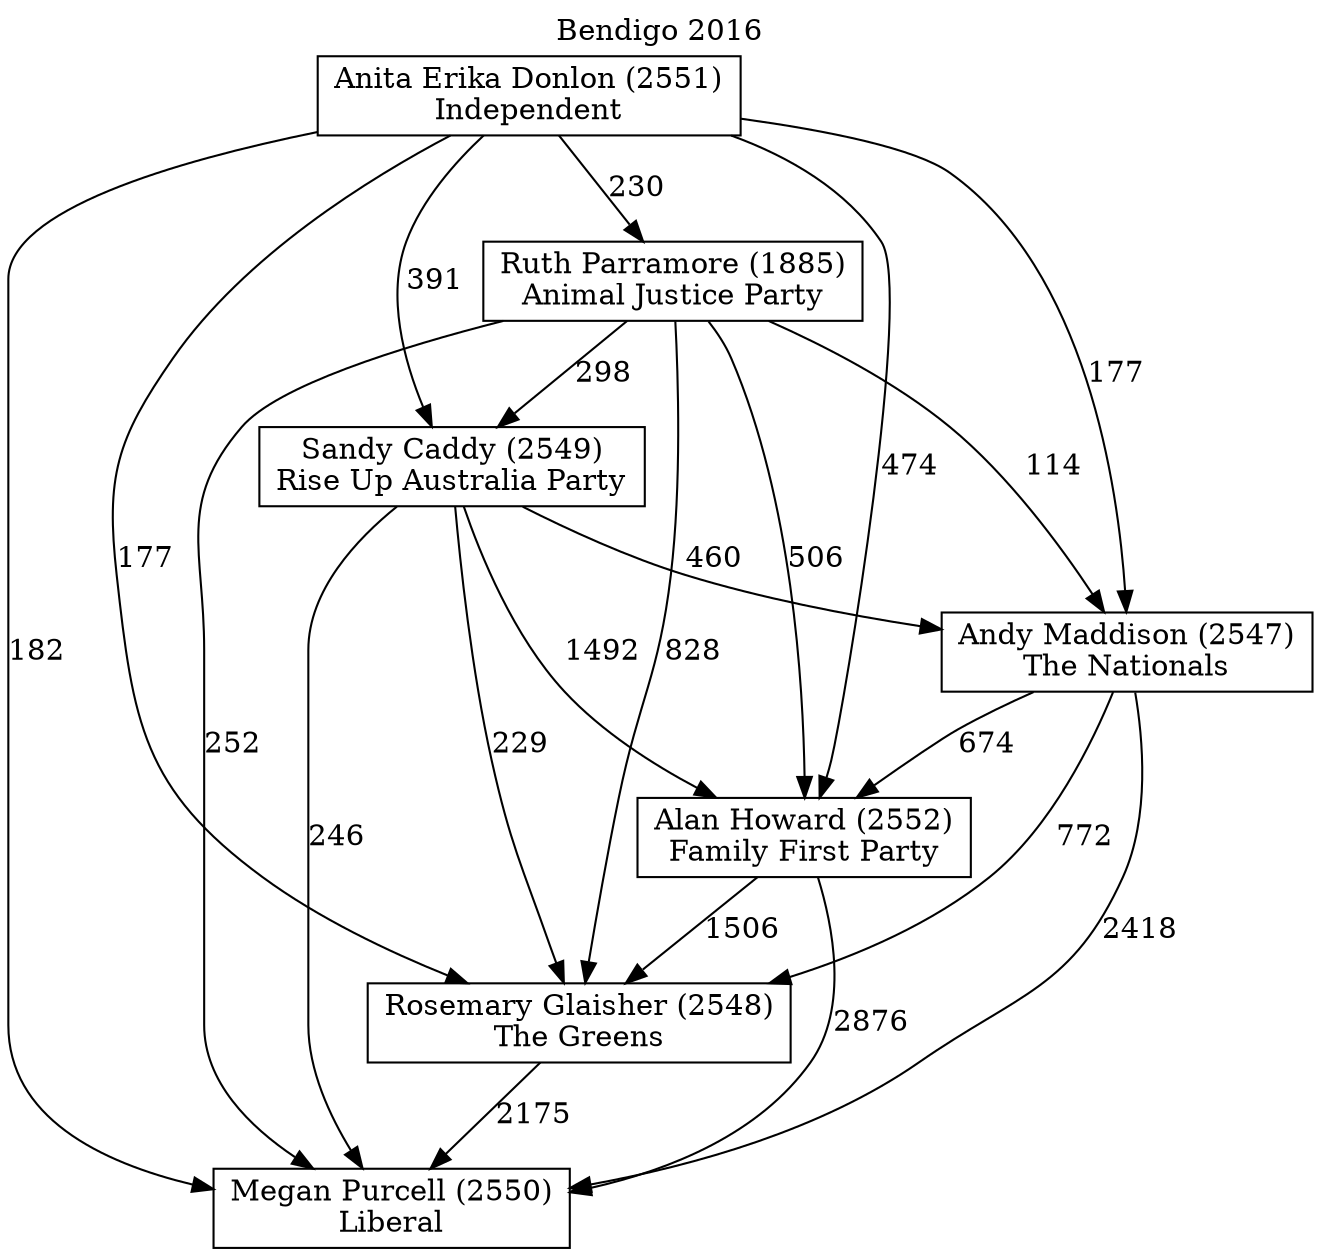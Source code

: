 // House preference flow
digraph "Megan Purcell (2550)_Bendigo_2016" {
	graph [label="Bendigo 2016" labelloc=t mclimit=10]
	node [shape=box]
	"Megan Purcell (2550)" [label="Megan Purcell (2550)
Liberal"]
	"Rosemary Glaisher (2548)" [label="Rosemary Glaisher (2548)
The Greens"]
	"Alan Howard (2552)" [label="Alan Howard (2552)
Family First Party"]
	"Andy Maddison (2547)" [label="Andy Maddison (2547)
The Nationals"]
	"Sandy Caddy (2549)" [label="Sandy Caddy (2549)
Rise Up Australia Party"]
	"Ruth Parramore (1885)" [label="Ruth Parramore (1885)
Animal Justice Party"]
	"Anita Erika Donlon (2551)" [label="Anita Erika Donlon (2551)
Independent"]
	"Rosemary Glaisher (2548)" -> "Megan Purcell (2550)" [label=2175]
	"Alan Howard (2552)" -> "Rosemary Glaisher (2548)" [label=1506]
	"Andy Maddison (2547)" -> "Alan Howard (2552)" [label=674]
	"Sandy Caddy (2549)" -> "Andy Maddison (2547)" [label=460]
	"Ruth Parramore (1885)" -> "Sandy Caddy (2549)" [label=298]
	"Anita Erika Donlon (2551)" -> "Ruth Parramore (1885)" [label=230]
	"Alan Howard (2552)" -> "Megan Purcell (2550)" [label=2876]
	"Andy Maddison (2547)" -> "Megan Purcell (2550)" [label=2418]
	"Sandy Caddy (2549)" -> "Megan Purcell (2550)" [label=246]
	"Ruth Parramore (1885)" -> "Megan Purcell (2550)" [label=252]
	"Anita Erika Donlon (2551)" -> "Megan Purcell (2550)" [label=182]
	"Anita Erika Donlon (2551)" -> "Sandy Caddy (2549)" [label=391]
	"Ruth Parramore (1885)" -> "Andy Maddison (2547)" [label=114]
	"Anita Erika Donlon (2551)" -> "Andy Maddison (2547)" [label=177]
	"Sandy Caddy (2549)" -> "Alan Howard (2552)" [label=1492]
	"Ruth Parramore (1885)" -> "Alan Howard (2552)" [label=506]
	"Anita Erika Donlon (2551)" -> "Alan Howard (2552)" [label=474]
	"Andy Maddison (2547)" -> "Rosemary Glaisher (2548)" [label=772]
	"Sandy Caddy (2549)" -> "Rosemary Glaisher (2548)" [label=229]
	"Ruth Parramore (1885)" -> "Rosemary Glaisher (2548)" [label=828]
	"Anita Erika Donlon (2551)" -> "Rosemary Glaisher (2548)" [label=177]
}
